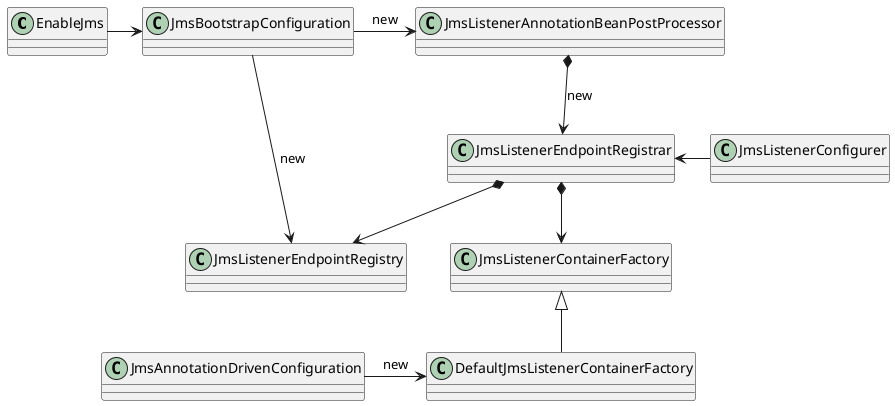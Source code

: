@startuml

EnableJms -> JmsBootstrapConfiguration
JmsBootstrapConfiguration -> JmsListenerAnnotationBeanPostProcessor : new
JmsBootstrapConfiguration -> JmsListenerEndpointRegistry : new
JmsListenerAnnotationBeanPostProcessor *--> JmsListenerEndpointRegistrar : new
JmsListenerEndpointRegistrar <- JmsListenerConfigurer
JmsListenerEndpointRegistrar *--> JmsListenerEndpointRegistry
JmsListenerEndpointRegistrar *--> JmsListenerContainerFactory

JmsListenerContainerFactory <|-- DefaultJmsListenerContainerFactory
JmsAnnotationDrivenConfiguration -> DefaultJmsListenerContainerFactory : new

@enduml
